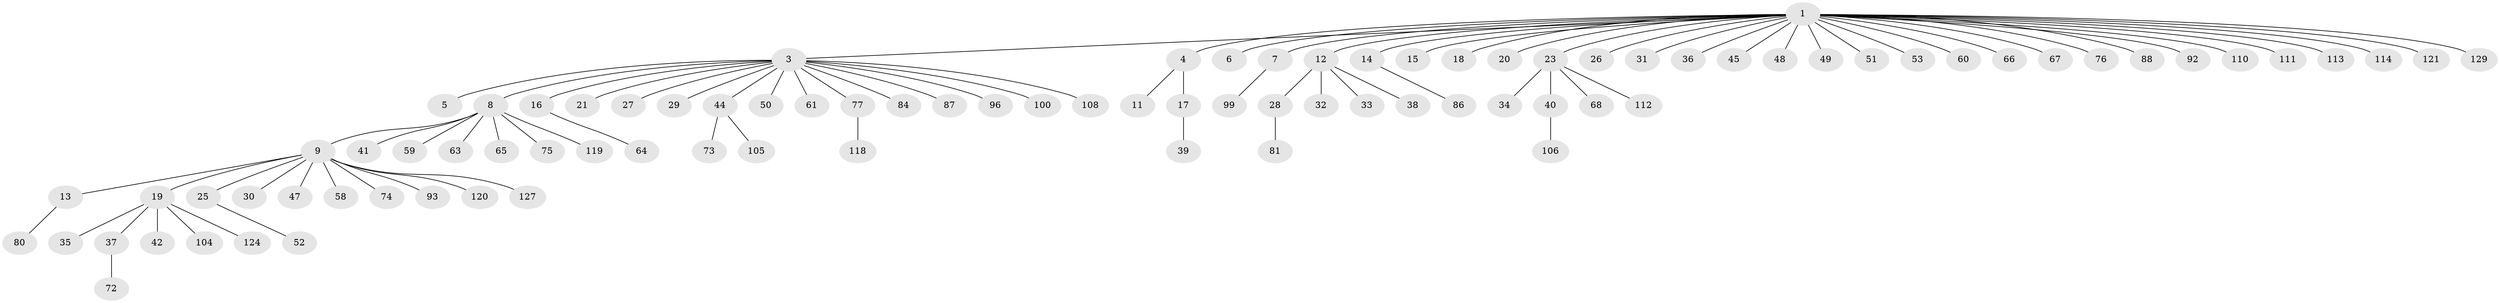 // original degree distribution, {21: 0.007751937984496124, 11: 0.007751937984496124, 16: 0.007751937984496124, 3: 0.023255813953488372, 1: 0.7131782945736435, 2: 0.17054263565891473, 8: 0.007751937984496124, 9: 0.007751937984496124, 4: 0.031007751937984496, 18: 0.007751937984496124, 6: 0.015503875968992248}
// Generated by graph-tools (version 1.1) at 2025/18/03/04/25 18:18:27]
// undirected, 90 vertices, 89 edges
graph export_dot {
graph [start="1"]
  node [color=gray90,style=filled];
  1 [super="+2"];
  3;
  4;
  5;
  6;
  7;
  8;
  9 [super="+10"];
  11;
  12 [super="+55+62+57+69+115+107+54+123+71+83+22+46+24"];
  13;
  14;
  15;
  16;
  17 [super="+82+103"];
  18;
  19;
  20;
  21;
  23 [super="+43"];
  25;
  26;
  27;
  28;
  29;
  30 [super="+95"];
  31;
  32;
  33;
  34;
  35;
  36;
  37;
  38;
  39;
  40;
  41;
  42;
  44;
  45;
  47;
  48;
  49;
  50;
  51;
  52 [super="+126+91+56"];
  53;
  58;
  59;
  60;
  61;
  63 [super="+94"];
  64;
  65;
  66 [super="+89"];
  67;
  68 [super="+109"];
  72;
  73;
  74;
  75;
  76;
  77 [super="+98"];
  80;
  81;
  84;
  86 [super="+125"];
  87;
  88;
  92;
  93;
  96;
  99;
  100 [super="+101"];
  104;
  105;
  106;
  108;
  110 [super="+122"];
  111;
  112;
  113;
  114;
  118;
  119;
  120 [super="+128"];
  121;
  124;
  127;
  129;
  1 -- 6;
  1 -- 12;
  1 -- 15;
  1 -- 20;
  1 -- 26;
  1 -- 31;
  1 -- 36;
  1 -- 45;
  1 -- 48;
  1 -- 49;
  1 -- 51;
  1 -- 53;
  1 -- 60;
  1 -- 66;
  1 -- 67;
  1 -- 88;
  1 -- 92;
  1 -- 110;
  1 -- 113;
  1 -- 114;
  1 -- 129;
  1 -- 3;
  1 -- 4;
  1 -- 7;
  1 -- 76;
  1 -- 14;
  1 -- 111;
  1 -- 18;
  1 -- 23;
  1 -- 121;
  3 -- 5;
  3 -- 8;
  3 -- 16;
  3 -- 21;
  3 -- 27;
  3 -- 29;
  3 -- 44;
  3 -- 50;
  3 -- 61;
  3 -- 77;
  3 -- 84;
  3 -- 87;
  3 -- 96;
  3 -- 100;
  3 -- 108;
  4 -- 11;
  4 -- 17;
  7 -- 99;
  8 -- 9;
  8 -- 41;
  8 -- 59;
  8 -- 63;
  8 -- 65;
  8 -- 75;
  8 -- 119;
  9 -- 13;
  9 -- 19;
  9 -- 30;
  9 -- 58;
  9 -- 74;
  9 -- 93;
  9 -- 127;
  9 -- 120;
  9 -- 25;
  9 -- 47;
  12 -- 28;
  12 -- 32;
  12 -- 33;
  12 -- 38;
  13 -- 80;
  14 -- 86;
  16 -- 64;
  17 -- 39;
  19 -- 35;
  19 -- 37;
  19 -- 42;
  19 -- 104;
  19 -- 124;
  23 -- 34;
  23 -- 40;
  23 -- 68;
  23 -- 112;
  25 -- 52;
  28 -- 81;
  37 -- 72;
  40 -- 106;
  44 -- 73;
  44 -- 105;
  77 -- 118;
}
